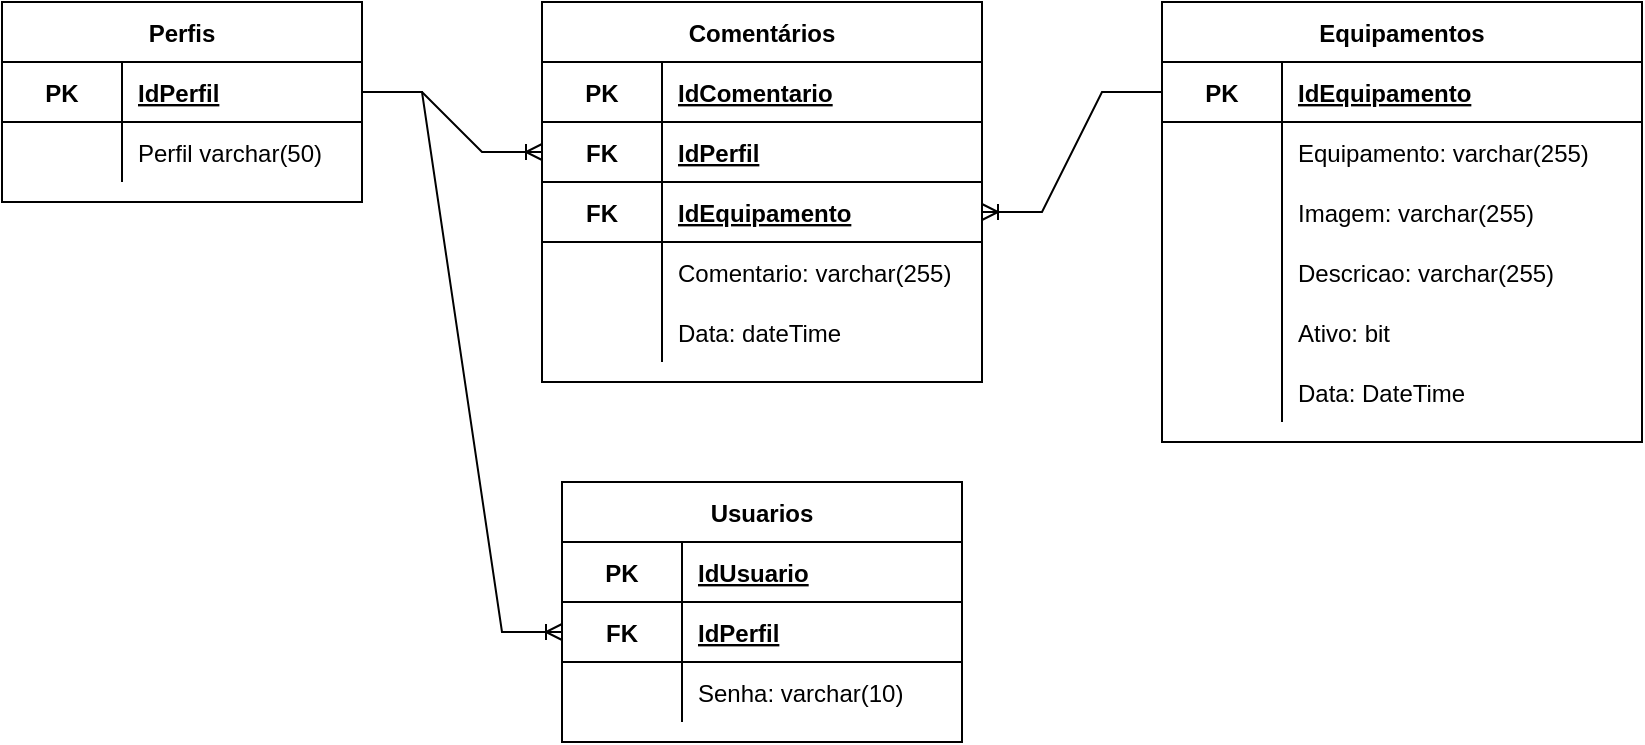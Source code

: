 <mxfile version="17.1.0" pages="2"><diagram id="_GhkdcxQruBF_tFCyI6f" name="Logico"><mxGraphModel dx="1394" dy="823" grid="1" gridSize="10" guides="1" tooltips="1" connect="1" arrows="1" fold="1" page="1" pageScale="1" pageWidth="827" pageHeight="1169" math="0" shadow="0"><root><mxCell id="0"/><mxCell id="1" parent="0"/><mxCell id="EoDz1nHs1K_UYMRgm8Rq-1" value="Perfis" style="shape=table;startSize=30;container=1;collapsible=1;childLayout=tableLayout;fixedRows=1;rowLines=0;fontStyle=1;align=center;resizeLast=1;" vertex="1" parent="1"><mxGeometry x="110" y="50" width="180" height="100" as="geometry"/></mxCell><mxCell id="EoDz1nHs1K_UYMRgm8Rq-5" value="" style="shape=tableRow;horizontal=0;startSize=0;swimlaneHead=0;swimlaneBody=0;fillColor=none;collapsible=0;dropTarget=0;points=[[0,0.5],[1,0.5]];portConstraint=eastwest;top=0;left=0;right=0;bottom=1;" vertex="1" parent="EoDz1nHs1K_UYMRgm8Rq-1"><mxGeometry y="30" width="180" height="30" as="geometry"/></mxCell><mxCell id="EoDz1nHs1K_UYMRgm8Rq-6" value="PK" style="shape=partialRectangle;connectable=0;fillColor=none;top=0;left=0;bottom=0;right=0;fontStyle=1;overflow=hidden;" vertex="1" parent="EoDz1nHs1K_UYMRgm8Rq-5"><mxGeometry width="60" height="30" as="geometry"><mxRectangle width="60" height="30" as="alternateBounds"/></mxGeometry></mxCell><mxCell id="EoDz1nHs1K_UYMRgm8Rq-7" value="IdPerfil" style="shape=partialRectangle;connectable=0;fillColor=none;top=0;left=0;bottom=0;right=0;align=left;spacingLeft=6;fontStyle=5;overflow=hidden;" vertex="1" parent="EoDz1nHs1K_UYMRgm8Rq-5"><mxGeometry x="60" width="120" height="30" as="geometry"><mxRectangle width="120" height="30" as="alternateBounds"/></mxGeometry></mxCell><mxCell id="EoDz1nHs1K_UYMRgm8Rq-8" value="" style="shape=tableRow;horizontal=0;startSize=0;swimlaneHead=0;swimlaneBody=0;fillColor=none;collapsible=0;dropTarget=0;points=[[0,0.5],[1,0.5]];portConstraint=eastwest;top=0;left=0;right=0;bottom=0;" vertex="1" parent="EoDz1nHs1K_UYMRgm8Rq-1"><mxGeometry y="60" width="180" height="30" as="geometry"/></mxCell><mxCell id="EoDz1nHs1K_UYMRgm8Rq-9" value="" style="shape=partialRectangle;connectable=0;fillColor=none;top=0;left=0;bottom=0;right=0;editable=1;overflow=hidden;" vertex="1" parent="EoDz1nHs1K_UYMRgm8Rq-8"><mxGeometry width="60" height="30" as="geometry"><mxRectangle width="60" height="30" as="alternateBounds"/></mxGeometry></mxCell><mxCell id="EoDz1nHs1K_UYMRgm8Rq-10" value="Perfil varchar(50)" style="shape=partialRectangle;connectable=0;fillColor=none;top=0;left=0;bottom=0;right=0;align=left;spacingLeft=6;overflow=hidden;" vertex="1" parent="EoDz1nHs1K_UYMRgm8Rq-8"><mxGeometry x="60" width="120" height="30" as="geometry"><mxRectangle width="120" height="30" as="alternateBounds"/></mxGeometry></mxCell><mxCell id="Pwq68noL3lyjy8GvB9MP-1" value="Comentários" style="shape=table;startSize=30;container=1;collapsible=1;childLayout=tableLayout;fixedRows=1;rowLines=0;fontStyle=1;align=center;resizeLast=1;" vertex="1" parent="1"><mxGeometry x="380" y="50" width="220" height="190" as="geometry"/></mxCell><mxCell id="Pwq68noL3lyjy8GvB9MP-34" value="" style="shape=tableRow;horizontal=0;startSize=0;swimlaneHead=0;swimlaneBody=0;fillColor=none;collapsible=0;dropTarget=0;points=[[0,0.5],[1,0.5]];portConstraint=eastwest;top=0;left=0;right=0;bottom=1;" vertex="1" parent="Pwq68noL3lyjy8GvB9MP-1"><mxGeometry y="30" width="220" height="30" as="geometry"/></mxCell><mxCell id="Pwq68noL3lyjy8GvB9MP-35" value="PK" style="shape=partialRectangle;connectable=0;fillColor=none;top=0;left=0;bottom=0;right=0;fontStyle=1;overflow=hidden;" vertex="1" parent="Pwq68noL3lyjy8GvB9MP-34"><mxGeometry width="60" height="30" as="geometry"><mxRectangle width="60" height="30" as="alternateBounds"/></mxGeometry></mxCell><mxCell id="Pwq68noL3lyjy8GvB9MP-36" value="IdComentario" style="shape=partialRectangle;connectable=0;fillColor=none;top=0;left=0;bottom=0;right=0;align=left;spacingLeft=6;fontStyle=5;overflow=hidden;" vertex="1" parent="Pwq68noL3lyjy8GvB9MP-34"><mxGeometry x="60" width="160" height="30" as="geometry"><mxRectangle width="160" height="30" as="alternateBounds"/></mxGeometry></mxCell><mxCell id="Pwq68noL3lyjy8GvB9MP-31" value="" style="shape=tableRow;horizontal=0;startSize=0;swimlaneHead=0;swimlaneBody=0;fillColor=none;collapsible=0;dropTarget=0;points=[[0,0.5],[1,0.5]];portConstraint=eastwest;top=0;left=0;right=0;bottom=1;" vertex="1" parent="Pwq68noL3lyjy8GvB9MP-1"><mxGeometry y="60" width="220" height="30" as="geometry"/></mxCell><mxCell id="Pwq68noL3lyjy8GvB9MP-32" value="FK" style="shape=partialRectangle;connectable=0;fillColor=none;top=0;left=0;bottom=0;right=0;fontStyle=1;overflow=hidden;" vertex="1" parent="Pwq68noL3lyjy8GvB9MP-31"><mxGeometry width="60" height="30" as="geometry"><mxRectangle width="60" height="30" as="alternateBounds"/></mxGeometry></mxCell><mxCell id="Pwq68noL3lyjy8GvB9MP-33" value="IdPerfil" style="shape=partialRectangle;connectable=0;fillColor=none;top=0;left=0;bottom=0;right=0;align=left;spacingLeft=6;fontStyle=5;overflow=hidden;" vertex="1" parent="Pwq68noL3lyjy8GvB9MP-31"><mxGeometry x="60" width="160" height="30" as="geometry"><mxRectangle width="160" height="30" as="alternateBounds"/></mxGeometry></mxCell><mxCell id="Pwq68noL3lyjy8GvB9MP-2" value="" style="shape=tableRow;horizontal=0;startSize=0;swimlaneHead=0;swimlaneBody=0;fillColor=none;collapsible=0;dropTarget=0;points=[[0,0.5],[1,0.5]];portConstraint=eastwest;top=0;left=0;right=0;bottom=1;" vertex="1" parent="Pwq68noL3lyjy8GvB9MP-1"><mxGeometry y="90" width="220" height="30" as="geometry"/></mxCell><mxCell id="Pwq68noL3lyjy8GvB9MP-3" value="FK" style="shape=partialRectangle;connectable=0;fillColor=none;top=0;left=0;bottom=0;right=0;fontStyle=1;overflow=hidden;" vertex="1" parent="Pwq68noL3lyjy8GvB9MP-2"><mxGeometry width="60" height="30" as="geometry"><mxRectangle width="60" height="30" as="alternateBounds"/></mxGeometry></mxCell><mxCell id="Pwq68noL3lyjy8GvB9MP-4" value="IdEquipamento" style="shape=partialRectangle;connectable=0;fillColor=none;top=0;left=0;bottom=0;right=0;align=left;spacingLeft=6;fontStyle=5;overflow=hidden;" vertex="1" parent="Pwq68noL3lyjy8GvB9MP-2"><mxGeometry x="60" width="160" height="30" as="geometry"><mxRectangle width="160" height="30" as="alternateBounds"/></mxGeometry></mxCell><mxCell id="Pwq68noL3lyjy8GvB9MP-5" value="" style="shape=tableRow;horizontal=0;startSize=0;swimlaneHead=0;swimlaneBody=0;fillColor=none;collapsible=0;dropTarget=0;points=[[0,0.5],[1,0.5]];portConstraint=eastwest;top=0;left=0;right=0;bottom=0;" vertex="1" parent="Pwq68noL3lyjy8GvB9MP-1"><mxGeometry y="120" width="220" height="30" as="geometry"/></mxCell><mxCell id="Pwq68noL3lyjy8GvB9MP-6" value="" style="shape=partialRectangle;connectable=0;fillColor=none;top=0;left=0;bottom=0;right=0;editable=1;overflow=hidden;" vertex="1" parent="Pwq68noL3lyjy8GvB9MP-5"><mxGeometry width="60" height="30" as="geometry"><mxRectangle width="60" height="30" as="alternateBounds"/></mxGeometry></mxCell><mxCell id="Pwq68noL3lyjy8GvB9MP-7" value="Comentario: varchar(255)" style="shape=partialRectangle;connectable=0;fillColor=none;top=0;left=0;bottom=0;right=0;align=left;spacingLeft=6;overflow=hidden;" vertex="1" parent="Pwq68noL3lyjy8GvB9MP-5"><mxGeometry x="60" width="160" height="30" as="geometry"><mxRectangle width="160" height="30" as="alternateBounds"/></mxGeometry></mxCell><mxCell id="Pwq68noL3lyjy8GvB9MP-8" value="" style="shape=tableRow;horizontal=0;startSize=0;swimlaneHead=0;swimlaneBody=0;fillColor=none;collapsible=0;dropTarget=0;points=[[0,0.5],[1,0.5]];portConstraint=eastwest;top=0;left=0;right=0;bottom=0;" vertex="1" parent="Pwq68noL3lyjy8GvB9MP-1"><mxGeometry y="150" width="220" height="30" as="geometry"/></mxCell><mxCell id="Pwq68noL3lyjy8GvB9MP-9" value="" style="shape=partialRectangle;connectable=0;fillColor=none;top=0;left=0;bottom=0;right=0;editable=1;overflow=hidden;" vertex="1" parent="Pwq68noL3lyjy8GvB9MP-8"><mxGeometry width="60" height="30" as="geometry"><mxRectangle width="60" height="30" as="alternateBounds"/></mxGeometry></mxCell><mxCell id="Pwq68noL3lyjy8GvB9MP-10" value="Data: dateTime" style="shape=partialRectangle;connectable=0;fillColor=none;top=0;left=0;bottom=0;right=0;align=left;spacingLeft=6;overflow=hidden;" vertex="1" parent="Pwq68noL3lyjy8GvB9MP-8"><mxGeometry x="60" width="160" height="30" as="geometry"><mxRectangle width="160" height="30" as="alternateBounds"/></mxGeometry></mxCell><mxCell id="Pwq68noL3lyjy8GvB9MP-11" value="Usuarios" style="shape=table;startSize=30;container=1;collapsible=1;childLayout=tableLayout;fixedRows=1;rowLines=0;fontStyle=1;align=center;resizeLast=1;" vertex="1" parent="1"><mxGeometry x="390" y="290" width="200" height="130" as="geometry"/></mxCell><mxCell id="Pwq68noL3lyjy8GvB9MP-37" value="" style="shape=tableRow;horizontal=0;startSize=0;swimlaneHead=0;swimlaneBody=0;fillColor=none;collapsible=0;dropTarget=0;points=[[0,0.5],[1,0.5]];portConstraint=eastwest;top=0;left=0;right=0;bottom=1;" vertex="1" parent="Pwq68noL3lyjy8GvB9MP-11"><mxGeometry y="30" width="200" height="30" as="geometry"/></mxCell><mxCell id="Pwq68noL3lyjy8GvB9MP-38" value="PK" style="shape=partialRectangle;connectable=0;fillColor=none;top=0;left=0;bottom=0;right=0;fontStyle=1;overflow=hidden;" vertex="1" parent="Pwq68noL3lyjy8GvB9MP-37"><mxGeometry width="60" height="30" as="geometry"><mxRectangle width="60" height="30" as="alternateBounds"/></mxGeometry></mxCell><mxCell id="Pwq68noL3lyjy8GvB9MP-39" value="IdUsuario" style="shape=partialRectangle;connectable=0;fillColor=none;top=0;left=0;bottom=0;right=0;align=left;spacingLeft=6;fontStyle=5;overflow=hidden;" vertex="1" parent="Pwq68noL3lyjy8GvB9MP-37"><mxGeometry x="60" width="140" height="30" as="geometry"><mxRectangle width="140" height="30" as="alternateBounds"/></mxGeometry></mxCell><mxCell id="Pwq68noL3lyjy8GvB9MP-12" value="" style="shape=tableRow;horizontal=0;startSize=0;swimlaneHead=0;swimlaneBody=0;fillColor=none;collapsible=0;dropTarget=0;points=[[0,0.5],[1,0.5]];portConstraint=eastwest;top=0;left=0;right=0;bottom=1;" vertex="1" parent="Pwq68noL3lyjy8GvB9MP-11"><mxGeometry y="60" width="200" height="30" as="geometry"/></mxCell><mxCell id="Pwq68noL3lyjy8GvB9MP-13" value="FK" style="shape=partialRectangle;connectable=0;fillColor=none;top=0;left=0;bottom=0;right=0;fontStyle=1;overflow=hidden;" vertex="1" parent="Pwq68noL3lyjy8GvB9MP-12"><mxGeometry width="60" height="30" as="geometry"><mxRectangle width="60" height="30" as="alternateBounds"/></mxGeometry></mxCell><mxCell id="Pwq68noL3lyjy8GvB9MP-14" value="IdPerfil" style="shape=partialRectangle;connectable=0;fillColor=none;top=0;left=0;bottom=0;right=0;align=left;spacingLeft=6;fontStyle=5;overflow=hidden;" vertex="1" parent="Pwq68noL3lyjy8GvB9MP-12"><mxGeometry x="60" width="140" height="30" as="geometry"><mxRectangle width="140" height="30" as="alternateBounds"/></mxGeometry></mxCell><mxCell id="Pwq68noL3lyjy8GvB9MP-15" value="" style="shape=tableRow;horizontal=0;startSize=0;swimlaneHead=0;swimlaneBody=0;fillColor=none;collapsible=0;dropTarget=0;points=[[0,0.5],[1,0.5]];portConstraint=eastwest;top=0;left=0;right=0;bottom=0;" vertex="1" parent="Pwq68noL3lyjy8GvB9MP-11"><mxGeometry y="90" width="200" height="30" as="geometry"/></mxCell><mxCell id="Pwq68noL3lyjy8GvB9MP-16" value="" style="shape=partialRectangle;connectable=0;fillColor=none;top=0;left=0;bottom=0;right=0;editable=1;overflow=hidden;" vertex="1" parent="Pwq68noL3lyjy8GvB9MP-15"><mxGeometry width="60" height="30" as="geometry"><mxRectangle width="60" height="30" as="alternateBounds"/></mxGeometry></mxCell><mxCell id="Pwq68noL3lyjy8GvB9MP-17" value="Senha: varchar(10)" style="shape=partialRectangle;connectable=0;fillColor=none;top=0;left=0;bottom=0;right=0;align=left;spacingLeft=6;overflow=hidden;" vertex="1" parent="Pwq68noL3lyjy8GvB9MP-15"><mxGeometry x="60" width="140" height="30" as="geometry"><mxRectangle width="140" height="30" as="alternateBounds"/></mxGeometry></mxCell><mxCell id="Pwq68noL3lyjy8GvB9MP-21" value="Equipamentos" style="shape=table;startSize=30;container=1;collapsible=1;childLayout=tableLayout;fixedRows=1;rowLines=0;fontStyle=1;align=center;resizeLast=1;" vertex="1" parent="1"><mxGeometry x="690" y="50" width="240" height="220" as="geometry"/></mxCell><mxCell id="Pwq68noL3lyjy8GvB9MP-22" value="" style="shape=tableRow;horizontal=0;startSize=0;swimlaneHead=0;swimlaneBody=0;fillColor=none;collapsible=0;dropTarget=0;points=[[0,0.5],[1,0.5]];portConstraint=eastwest;top=0;left=0;right=0;bottom=1;" vertex="1" parent="Pwq68noL3lyjy8GvB9MP-21"><mxGeometry y="30" width="240" height="30" as="geometry"/></mxCell><mxCell id="Pwq68noL3lyjy8GvB9MP-23" value="PK" style="shape=partialRectangle;connectable=0;fillColor=none;top=0;left=0;bottom=0;right=0;fontStyle=1;overflow=hidden;" vertex="1" parent="Pwq68noL3lyjy8GvB9MP-22"><mxGeometry width="60" height="30" as="geometry"><mxRectangle width="60" height="30" as="alternateBounds"/></mxGeometry></mxCell><mxCell id="Pwq68noL3lyjy8GvB9MP-24" value="IdEquipamento" style="shape=partialRectangle;connectable=0;fillColor=none;top=0;left=0;bottom=0;right=0;align=left;spacingLeft=6;fontStyle=5;overflow=hidden;" vertex="1" parent="Pwq68noL3lyjy8GvB9MP-22"><mxGeometry x="60" width="180" height="30" as="geometry"><mxRectangle width="180" height="30" as="alternateBounds"/></mxGeometry></mxCell><mxCell id="Pwq68noL3lyjy8GvB9MP-25" value="" style="shape=tableRow;horizontal=0;startSize=0;swimlaneHead=0;swimlaneBody=0;fillColor=none;collapsible=0;dropTarget=0;points=[[0,0.5],[1,0.5]];portConstraint=eastwest;top=0;left=0;right=0;bottom=0;" vertex="1" parent="Pwq68noL3lyjy8GvB9MP-21"><mxGeometry y="60" width="240" height="30" as="geometry"/></mxCell><mxCell id="Pwq68noL3lyjy8GvB9MP-26" value="" style="shape=partialRectangle;connectable=0;fillColor=none;top=0;left=0;bottom=0;right=0;editable=1;overflow=hidden;" vertex="1" parent="Pwq68noL3lyjy8GvB9MP-25"><mxGeometry width="60" height="30" as="geometry"><mxRectangle width="60" height="30" as="alternateBounds"/></mxGeometry></mxCell><mxCell id="Pwq68noL3lyjy8GvB9MP-27" value="Equipamento: varchar(255)" style="shape=partialRectangle;connectable=0;fillColor=none;top=0;left=0;bottom=0;right=0;align=left;spacingLeft=6;overflow=hidden;" vertex="1" parent="Pwq68noL3lyjy8GvB9MP-25"><mxGeometry x="60" width="180" height="30" as="geometry"><mxRectangle width="180" height="30" as="alternateBounds"/></mxGeometry></mxCell><mxCell id="Pwq68noL3lyjy8GvB9MP-40" value="" style="shape=tableRow;horizontal=0;startSize=0;swimlaneHead=0;swimlaneBody=0;fillColor=none;collapsible=0;dropTarget=0;points=[[0,0.5],[1,0.5]];portConstraint=eastwest;top=0;left=0;right=0;bottom=0;" vertex="1" parent="Pwq68noL3lyjy8GvB9MP-21"><mxGeometry y="90" width="240" height="30" as="geometry"/></mxCell><mxCell id="Pwq68noL3lyjy8GvB9MP-41" value="" style="shape=partialRectangle;connectable=0;fillColor=none;top=0;left=0;bottom=0;right=0;editable=1;overflow=hidden;" vertex="1" parent="Pwq68noL3lyjy8GvB9MP-40"><mxGeometry width="60" height="30" as="geometry"><mxRectangle width="60" height="30" as="alternateBounds"/></mxGeometry></mxCell><mxCell id="Pwq68noL3lyjy8GvB9MP-42" value="Imagem: varchar(255)" style="shape=partialRectangle;connectable=0;fillColor=none;top=0;left=0;bottom=0;right=0;align=left;spacingLeft=6;overflow=hidden;" vertex="1" parent="Pwq68noL3lyjy8GvB9MP-40"><mxGeometry x="60" width="180" height="30" as="geometry"><mxRectangle width="180" height="30" as="alternateBounds"/></mxGeometry></mxCell><mxCell id="Pwq68noL3lyjy8GvB9MP-43" value="" style="shape=tableRow;horizontal=0;startSize=0;swimlaneHead=0;swimlaneBody=0;fillColor=none;collapsible=0;dropTarget=0;points=[[0,0.5],[1,0.5]];portConstraint=eastwest;top=0;left=0;right=0;bottom=0;" vertex="1" parent="Pwq68noL3lyjy8GvB9MP-21"><mxGeometry y="120" width="240" height="30" as="geometry"/></mxCell><mxCell id="Pwq68noL3lyjy8GvB9MP-44" value="" style="shape=partialRectangle;connectable=0;fillColor=none;top=0;left=0;bottom=0;right=0;editable=1;overflow=hidden;" vertex="1" parent="Pwq68noL3lyjy8GvB9MP-43"><mxGeometry width="60" height="30" as="geometry"><mxRectangle width="60" height="30" as="alternateBounds"/></mxGeometry></mxCell><mxCell id="Pwq68noL3lyjy8GvB9MP-45" value="Descricao: varchar(255)" style="shape=partialRectangle;connectable=0;fillColor=none;top=0;left=0;bottom=0;right=0;align=left;spacingLeft=6;overflow=hidden;" vertex="1" parent="Pwq68noL3lyjy8GvB9MP-43"><mxGeometry x="60" width="180" height="30" as="geometry"><mxRectangle width="180" height="30" as="alternateBounds"/></mxGeometry></mxCell><mxCell id="Pwq68noL3lyjy8GvB9MP-46" value="" style="shape=tableRow;horizontal=0;startSize=0;swimlaneHead=0;swimlaneBody=0;fillColor=none;collapsible=0;dropTarget=0;points=[[0,0.5],[1,0.5]];portConstraint=eastwest;top=0;left=0;right=0;bottom=0;" vertex="1" parent="Pwq68noL3lyjy8GvB9MP-21"><mxGeometry y="150" width="240" height="30" as="geometry"/></mxCell><mxCell id="Pwq68noL3lyjy8GvB9MP-47" value="" style="shape=partialRectangle;connectable=0;fillColor=none;top=0;left=0;bottom=0;right=0;editable=1;overflow=hidden;" vertex="1" parent="Pwq68noL3lyjy8GvB9MP-46"><mxGeometry width="60" height="30" as="geometry"><mxRectangle width="60" height="30" as="alternateBounds"/></mxGeometry></mxCell><mxCell id="Pwq68noL3lyjy8GvB9MP-48" value="Ativo: bit" style="shape=partialRectangle;connectable=0;fillColor=none;top=0;left=0;bottom=0;right=0;align=left;spacingLeft=6;overflow=hidden;" vertex="1" parent="Pwq68noL3lyjy8GvB9MP-46"><mxGeometry x="60" width="180" height="30" as="geometry"><mxRectangle width="180" height="30" as="alternateBounds"/></mxGeometry></mxCell><mxCell id="Pwq68noL3lyjy8GvB9MP-49" value="" style="shape=tableRow;horizontal=0;startSize=0;swimlaneHead=0;swimlaneBody=0;fillColor=none;collapsible=0;dropTarget=0;points=[[0,0.5],[1,0.5]];portConstraint=eastwest;top=0;left=0;right=0;bottom=0;" vertex="1" parent="Pwq68noL3lyjy8GvB9MP-21"><mxGeometry y="180" width="240" height="30" as="geometry"/></mxCell><mxCell id="Pwq68noL3lyjy8GvB9MP-50" value="" style="shape=partialRectangle;connectable=0;fillColor=none;top=0;left=0;bottom=0;right=0;editable=1;overflow=hidden;" vertex="1" parent="Pwq68noL3lyjy8GvB9MP-49"><mxGeometry width="60" height="30" as="geometry"><mxRectangle width="60" height="30" as="alternateBounds"/></mxGeometry></mxCell><mxCell id="Pwq68noL3lyjy8GvB9MP-51" value="Data: DateTime" style="shape=partialRectangle;connectable=0;fillColor=none;top=0;left=0;bottom=0;right=0;align=left;spacingLeft=6;overflow=hidden;" vertex="1" parent="Pwq68noL3lyjy8GvB9MP-49"><mxGeometry x="60" width="180" height="30" as="geometry"><mxRectangle width="180" height="30" as="alternateBounds"/></mxGeometry></mxCell><mxCell id="Pwq68noL3lyjy8GvB9MP-52" value="" style="edgeStyle=entityRelationEdgeStyle;fontSize=12;html=1;endArrow=ERoneToMany;rounded=0;" edge="1" parent="1" source="EoDz1nHs1K_UYMRgm8Rq-5" target="Pwq68noL3lyjy8GvB9MP-12"><mxGeometry width="100" height="100" relative="1" as="geometry"><mxPoint x="200" y="340" as="sourcePoint"/><mxPoint x="300" y="240" as="targetPoint"/></mxGeometry></mxCell><mxCell id="Pwq68noL3lyjy8GvB9MP-53" value="" style="edgeStyle=entityRelationEdgeStyle;fontSize=12;html=1;endArrow=ERoneToMany;rounded=0;" edge="1" parent="1" source="EoDz1nHs1K_UYMRgm8Rq-5" target="Pwq68noL3lyjy8GvB9MP-31"><mxGeometry width="100" height="100" relative="1" as="geometry"><mxPoint x="200" y="380" as="sourcePoint"/><mxPoint x="300" y="280" as="targetPoint"/></mxGeometry></mxCell><mxCell id="Pwq68noL3lyjy8GvB9MP-54" value="" style="edgeStyle=entityRelationEdgeStyle;fontSize=12;html=1;endArrow=ERoneToMany;rounded=0;" edge="1" parent="1" source="Pwq68noL3lyjy8GvB9MP-22" target="Pwq68noL3lyjy8GvB9MP-2"><mxGeometry width="100" height="100" relative="1" as="geometry"><mxPoint x="650" y="490" as="sourcePoint"/><mxPoint x="750" y="390" as="targetPoint"/></mxGeometry></mxCell></root></mxGraphModel></diagram><diagram id="UWigxR302rM0vzJ5e27F" name="Atividades"><mxGraphModel dx="1952" dy="1152" grid="1" gridSize="10" guides="1" tooltips="1" connect="1" arrows="1" fold="1" page="1" pageScale="1" pageWidth="827" pageHeight="1169" math="0" shadow="0"><root><mxCell id="zKTB2HfK_4c1emUEuvEy-0"/><mxCell id="zKTB2HfK_4c1emUEuvEy-1" parent="zKTB2HfK_4c1emUEuvEy-0"/><mxCell id="zKTB2HfK_4c1emUEuvEy-30" style="edgeStyle=orthogonalEdgeStyle;rounded=0;orthogonalLoop=1;jettySize=auto;html=1;" edge="1" parent="zKTB2HfK_4c1emUEuvEy-1" source="zKTB2HfK_4c1emUEuvEy-2" target="zKTB2HfK_4c1emUEuvEy-4"><mxGeometry relative="1" as="geometry"/></mxCell><mxCell id="zKTB2HfK_4c1emUEuvEy-2" value="" style="ellipse;html=1;shape=startState;fillColor=#000000;strokeColor=#ff0000;" vertex="1" parent="zKTB2HfK_4c1emUEuvEy-1"><mxGeometry x="337" y="130" width="30" height="30" as="geometry"/></mxCell><mxCell id="zKTB2HfK_4c1emUEuvEy-31" style="edgeStyle=orthogonalEdgeStyle;rounded=0;orthogonalLoop=1;jettySize=auto;html=1;entryX=0.5;entryY=0;entryDx=0;entryDy=0;" edge="1" parent="zKTB2HfK_4c1emUEuvEy-1" source="zKTB2HfK_4c1emUEuvEy-4" target="zKTB2HfK_4c1emUEuvEy-6"><mxGeometry relative="1" as="geometry"/></mxCell><mxCell id="zKTB2HfK_4c1emUEuvEy-4" value="Efetuar Login" style="rounded=1;whiteSpace=wrap;html=1;arcSize=40;fontColor=#000000;fillColor=#ffffc0;strokeColor=#ff0000;" vertex="1" parent="zKTB2HfK_4c1emUEuvEy-1"><mxGeometry x="292" y="190" width="120" height="40" as="geometry"/></mxCell><mxCell id="zKTB2HfK_4c1emUEuvEy-6" value="Usuário válido?" style="rhombus;whiteSpace=wrap;html=1;fillColor=#ffffc0;strokeColor=#ff0000;" vertex="1" parent="zKTB2HfK_4c1emUEuvEy-1"><mxGeometry x="280" y="260" width="144" height="80" as="geometry"/></mxCell><mxCell id="zKTB2HfK_4c1emUEuvEy-7" value="no" style="edgeStyle=orthogonalEdgeStyle;html=1;align=left;verticalAlign=bottom;endArrow=open;endSize=8;strokeColor=#ff0000;rounded=0;entryX=0;entryY=0.5;entryDx=0;entryDy=0;" edge="1" source="zKTB2HfK_4c1emUEuvEy-6" parent="zKTB2HfK_4c1emUEuvEy-1" target="zKTB2HfK_4c1emUEuvEy-9"><mxGeometry x="-1" relative="1" as="geometry"><mxPoint x="524" y="320" as="targetPoint"/></mxGeometry></mxCell><mxCell id="zKTB2HfK_4c1emUEuvEy-8" value="yes" style="edgeStyle=orthogonalEdgeStyle;html=1;align=left;verticalAlign=top;endArrow=open;endSize=8;strokeColor=#ff0000;rounded=0;entryX=0.5;entryY=0;entryDx=0;entryDy=0;" edge="1" source="zKTB2HfK_4c1emUEuvEy-6" parent="zKTB2HfK_4c1emUEuvEy-1" target="zKTB2HfK_4c1emUEuvEy-11"><mxGeometry x="-1" relative="1" as="geometry"><mxPoint x="352" y="420" as="targetPoint"/><Array as="points"/></mxGeometry></mxCell><mxCell id="zKTB2HfK_4c1emUEuvEy-10" style="edgeStyle=orthogonalEdgeStyle;rounded=0;orthogonalLoop=1;jettySize=auto;html=1;" edge="1" parent="zKTB2HfK_4c1emUEuvEy-1" source="zKTB2HfK_4c1emUEuvEy-9"><mxGeometry relative="1" as="geometry"><mxPoint x="412" y="210" as="targetPoint"/><Array as="points"><mxPoint x="580" y="210"/></Array></mxGeometry></mxCell><mxCell id="zKTB2HfK_4c1emUEuvEy-9" value="Mostrar Msg de usuario/senha invalido" style="rounded=1;whiteSpace=wrap;html=1;arcSize=40;fontColor=#000000;fillColor=#ffffc0;strokeColor=#ff0000;" vertex="1" parent="zKTB2HfK_4c1emUEuvEy-1"><mxGeometry x="530" y="275" width="110" height="50" as="geometry"/></mxCell><mxCell id="zKTB2HfK_4c1emUEuvEy-32" style="edgeStyle=orthogonalEdgeStyle;rounded=0;orthogonalLoop=1;jettySize=auto;html=1;exitX=0.5;exitY=1;exitDx=0;exitDy=0;entryX=0.5;entryY=0;entryDx=0;entryDy=0;" edge="1" parent="zKTB2HfK_4c1emUEuvEy-1" source="zKTB2HfK_4c1emUEuvEy-11" target="zKTB2HfK_4c1emUEuvEy-13"><mxGeometry relative="1" as="geometry"/></mxCell><mxCell id="zKTB2HfK_4c1emUEuvEy-34" style="edgeStyle=orthogonalEdgeStyle;rounded=0;orthogonalLoop=1;jettySize=auto;html=1;entryX=0;entryY=0.5;entryDx=0;entryDy=0;" edge="1" parent="zKTB2HfK_4c1emUEuvEy-1" source="zKTB2HfK_4c1emUEuvEy-11" target="zKTB2HfK_4c1emUEuvEy-12"><mxGeometry relative="1" as="geometry"/></mxCell><mxCell id="zKTB2HfK_4c1emUEuvEy-11" value="Acessar pagina de equipamentos" style="rounded=1;whiteSpace=wrap;html=1;arcSize=40;fontColor=#000000;fillColor=#ffffc0;strokeColor=#ff0000;" vertex="1" parent="zKTB2HfK_4c1emUEuvEy-1"><mxGeometry x="292" y="430" width="120" height="40" as="geometry"/></mxCell><mxCell id="zKTB2HfK_4c1emUEuvEy-12" value="Fazer Logout" style="rounded=1;whiteSpace=wrap;html=1;arcSize=40;fontColor=#000000;fillColor=#ffffc0;strokeColor=#ff0000;" vertex="1" parent="zKTB2HfK_4c1emUEuvEy-1"><mxGeometry x="520" y="430" width="120" height="40" as="geometry"/></mxCell><mxCell id="zKTB2HfK_4c1emUEuvEy-33" style="edgeStyle=orthogonalEdgeStyle;rounded=0;orthogonalLoop=1;jettySize=auto;html=1;entryX=0.5;entryY=0;entryDx=0;entryDy=0;" edge="1" parent="zKTB2HfK_4c1emUEuvEy-1" source="zKTB2HfK_4c1emUEuvEy-13" target="zKTB2HfK_4c1emUEuvEy-14"><mxGeometry relative="1" as="geometry"/></mxCell><mxCell id="zKTB2HfK_4c1emUEuvEy-13" value="Cadastrar Equipamento" style="rounded=1;whiteSpace=wrap;html=1;arcSize=40;fontColor=#000000;fillColor=#ffffc0;strokeColor=#ff0000;" vertex="1" parent="zKTB2HfK_4c1emUEuvEy-1"><mxGeometry x="295" y="530" width="120" height="40" as="geometry"/></mxCell><mxCell id="zKTB2HfK_4c1emUEuvEy-22" style="edgeStyle=orthogonalEdgeStyle;rounded=0;orthogonalLoop=1;jettySize=auto;html=1;exitX=0.25;exitY=1;exitDx=0;exitDy=0;entryX=0.5;entryY=0;entryDx=0;entryDy=0;" edge="1" parent="zKTB2HfK_4c1emUEuvEy-1" source="zKTB2HfK_4c1emUEuvEy-14" target="zKTB2HfK_4c1emUEuvEy-16"><mxGeometry relative="1" as="geometry"/></mxCell><mxCell id="zKTB2HfK_4c1emUEuvEy-23" style="edgeStyle=orthogonalEdgeStyle;rounded=0;orthogonalLoop=1;jettySize=auto;html=1;entryX=1;entryY=0.5;entryDx=0;entryDy=0;exitX=0.366;exitY=1.01;exitDx=0;exitDy=0;exitPerimeter=0;" edge="1" parent="zKTB2HfK_4c1emUEuvEy-1" source="zKTB2HfK_4c1emUEuvEy-14" target="zKTB2HfK_4c1emUEuvEy-17"><mxGeometry relative="1" as="geometry"><Array as="points"><mxPoint x="340" y="680"/><mxPoint x="340" y="850"/></Array></mxGeometry></mxCell><mxCell id="zKTB2HfK_4c1emUEuvEy-24" style="edgeStyle=orthogonalEdgeStyle;rounded=0;orthogonalLoop=1;jettySize=auto;html=1;entryX=1;entryY=0.5;entryDx=0;entryDy=0;" edge="1" parent="zKTB2HfK_4c1emUEuvEy-1" source="zKTB2HfK_4c1emUEuvEy-14" target="zKTB2HfK_4c1emUEuvEy-18"><mxGeometry relative="1" as="geometry"><Array as="points"><mxPoint x="355" y="930"/></Array></mxGeometry></mxCell><mxCell id="zKTB2HfK_4c1emUEuvEy-25" style="edgeStyle=orthogonalEdgeStyle;rounded=0;orthogonalLoop=1;jettySize=auto;html=1;entryX=0;entryY=0.5;entryDx=0;entryDy=0;" edge="1" parent="zKTB2HfK_4c1emUEuvEy-1" source="zKTB2HfK_4c1emUEuvEy-14" target="zKTB2HfK_4c1emUEuvEy-15"><mxGeometry relative="1" as="geometry"/></mxCell><mxCell id="zKTB2HfK_4c1emUEuvEy-28" style="edgeStyle=orthogonalEdgeStyle;rounded=0;orthogonalLoop=1;jettySize=auto;html=1;exitX=0.75;exitY=1;exitDx=0;exitDy=0;entryX=1;entryY=0.5;entryDx=0;entryDy=0;" edge="1" parent="zKTB2HfK_4c1emUEuvEy-1" source="zKTB2HfK_4c1emUEuvEy-14" target="zKTB2HfK_4c1emUEuvEy-26"><mxGeometry relative="1" as="geometry"><Array as="points"><mxPoint x="380" y="680"/><mxPoint x="380" y="1025"/></Array></mxGeometry></mxCell><mxCell id="zKTB2HfK_4c1emUEuvEy-14" value="Acessar pagina de equipamentos" style="rounded=1;whiteSpace=wrap;html=1;arcSize=40;fontColor=#000000;fillColor=#ffffc0;strokeColor=#ff0000;" vertex="1" parent="zKTB2HfK_4c1emUEuvEy-1"><mxGeometry x="295" y="640" width="120" height="40" as="geometry"/></mxCell><mxCell id="zKTB2HfK_4c1emUEuvEy-29" style="edgeStyle=orthogonalEdgeStyle;rounded=0;orthogonalLoop=1;jettySize=auto;html=1;entryX=1;entryY=0.5;entryDx=0;entryDy=0;" edge="1" parent="zKTB2HfK_4c1emUEuvEy-1" source="zKTB2HfK_4c1emUEuvEy-15" target="zKTB2HfK_4c1emUEuvEy-26"><mxGeometry relative="1" as="geometry"><Array as="points"><mxPoint x="540" y="1025"/></Array></mxGeometry></mxCell><mxCell id="zKTB2HfK_4c1emUEuvEy-15" value="Fazer Logout" style="rounded=1;whiteSpace=wrap;html=1;arcSize=40;fontColor=#000000;fillColor=#ffffc0;strokeColor=#ff0000;" vertex="1" parent="zKTB2HfK_4c1emUEuvEy-1"><mxGeometry x="480" y="640" width="120" height="40" as="geometry"/></mxCell><mxCell id="zKTB2HfK_4c1emUEuvEy-19" style="edgeStyle=orthogonalEdgeStyle;rounded=0;orthogonalLoop=1;jettySize=auto;html=1;entryX=0;entryY=0.5;entryDx=0;entryDy=0;exitX=0;exitY=0.5;exitDx=0;exitDy=0;" edge="1" parent="zKTB2HfK_4c1emUEuvEy-1" source="zKTB2HfK_4c1emUEuvEy-16" target="zKTB2HfK_4c1emUEuvEy-14"><mxGeometry relative="1" as="geometry"><Array as="points"><mxPoint x="160" y="780"/><mxPoint x="160" y="660"/></Array></mxGeometry></mxCell><mxCell id="zKTB2HfK_4c1emUEuvEy-16" value="Cadastrar novo equipamento" style="rounded=1;whiteSpace=wrap;html=1;arcSize=40;fontColor=#000000;fillColor=#ffffc0;strokeColor=#ff0000;" vertex="1" parent="zKTB2HfK_4c1emUEuvEy-1"><mxGeometry x="170" y="760" width="120" height="40" as="geometry"/></mxCell><mxCell id="zKTB2HfK_4c1emUEuvEy-20" style="edgeStyle=orthogonalEdgeStyle;rounded=0;orthogonalLoop=1;jettySize=auto;html=1;entryX=0;entryY=0.5;entryDx=0;entryDy=0;" edge="1" parent="zKTB2HfK_4c1emUEuvEy-1" source="zKTB2HfK_4c1emUEuvEy-17" target="zKTB2HfK_4c1emUEuvEy-14"><mxGeometry relative="1" as="geometry"><Array as="points"><mxPoint x="130" y="850"/><mxPoint x="130" y="660"/></Array></mxGeometry></mxCell><mxCell id="zKTB2HfK_4c1emUEuvEy-17" value="Excluir equipamento" style="rounded=1;whiteSpace=wrap;html=1;arcSize=40;fontColor=#000000;fillColor=#ffffc0;strokeColor=#ff0000;" vertex="1" parent="zKTB2HfK_4c1emUEuvEy-1"><mxGeometry x="170" y="830" width="120" height="40" as="geometry"/></mxCell><mxCell id="zKTB2HfK_4c1emUEuvEy-21" style="edgeStyle=orthogonalEdgeStyle;rounded=0;orthogonalLoop=1;jettySize=auto;html=1;entryX=0;entryY=0.5;entryDx=0;entryDy=0;exitX=0;exitY=0.5;exitDx=0;exitDy=0;" edge="1" parent="zKTB2HfK_4c1emUEuvEy-1" source="zKTB2HfK_4c1emUEuvEy-18" target="zKTB2HfK_4c1emUEuvEy-14"><mxGeometry relative="1" as="geometry"><Array as="points"><mxPoint x="100" y="930"/><mxPoint x="100" y="660"/></Array></mxGeometry></mxCell><mxCell id="zKTB2HfK_4c1emUEuvEy-18" value="Cadastrar comentario" style="rounded=1;whiteSpace=wrap;html=1;arcSize=40;fontColor=#000000;fillColor=#ffffc0;strokeColor=#ff0000;" vertex="1" parent="zKTB2HfK_4c1emUEuvEy-1"><mxGeometry x="170" y="910" width="120" height="40" as="geometry"/></mxCell><mxCell id="zKTB2HfK_4c1emUEuvEy-26" value="" style="ellipse;html=1;shape=endState;fillColor=#000000;strokeColor=#ff0000;" vertex="1" parent="zKTB2HfK_4c1emUEuvEy-1"><mxGeometry x="220" y="1010" width="30" height="30" as="geometry"/></mxCell><mxCell id="zKTB2HfK_4c1emUEuvEy-35" value="" style="verticalLabelPosition=bottom;verticalAlign=top;html=1;shape=mxgraph.basic.rect;fillColor2=none;strokeWidth=1;size=20;indent=5;fillColor=#66FF66;opacity=30;" vertex="1" parent="zKTB2HfK_4c1emUEuvEy-1"><mxGeometry x="150" y="390" width="570" height="210" as="geometry"/></mxCell><mxCell id="zKTB2HfK_4c1emUEuvEy-37" value="Primeiro acesso&#xA;(sem equipamento&#xA;cadastrado)&#xA;" style="text;align=center;fontStyle=1;verticalAlign=middle;spacingLeft=3;spacingRight=3;strokeColor=none;rotatable=0;points=[[0,0.5],[1,0.5]];portConstraint=eastwest;fillColor=none;opacity=30;" vertex="1" parent="zKTB2HfK_4c1emUEuvEy-1"><mxGeometry x="570" y="530" width="80" height="26" as="geometry"/></mxCell></root></mxGraphModel></diagram></mxfile>